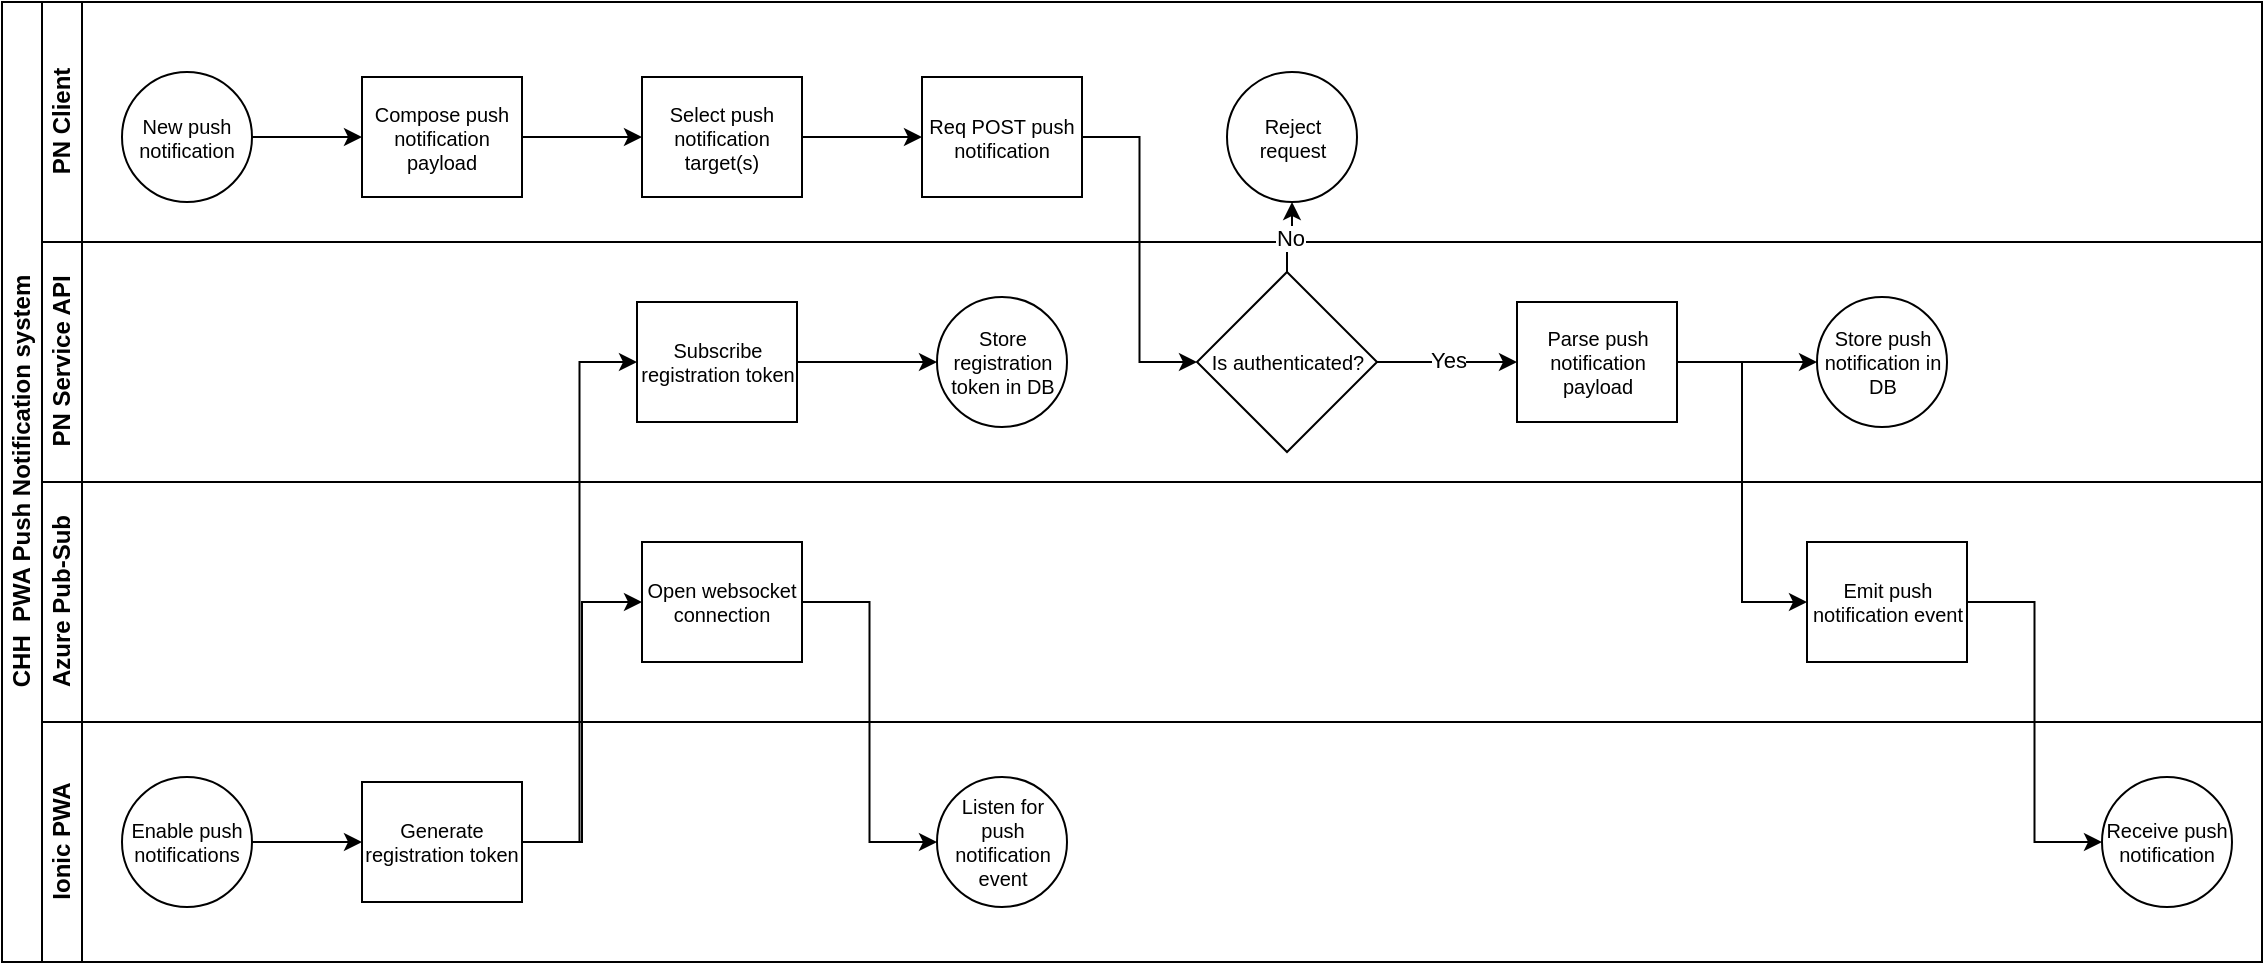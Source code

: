 <mxfile version="22.0.4" type="github">
  <diagram id="prtHgNgQTEPvFCAcTncT" name="Page-1">
    <mxGraphModel dx="2022" dy="645" grid="1" gridSize="10" guides="1" tooltips="1" connect="1" arrows="1" fold="1" page="1" pageScale="1" pageWidth="827" pageHeight="1169" math="0" shadow="0">
      <root>
        <mxCell id="0" />
        <mxCell id="1" parent="0" />
        <mxCell id="dNxyNK7c78bLwvsdeMH5-19" value="CHH&amp;nbsp; PWA Push Notification system" style="swimlane;html=1;childLayout=stackLayout;resizeParent=1;resizeParentMax=0;horizontal=0;startSize=20;horizontalStack=0;" parent="1" vertex="1">
          <mxGeometry x="-60" y="120" width="1130" height="480" as="geometry" />
        </mxCell>
        <mxCell id="dNxyNK7c78bLwvsdeMH5-20" value="&lt;div&gt;PN Client&lt;/div&gt;" style="swimlane;html=1;startSize=20;horizontal=0;" parent="dNxyNK7c78bLwvsdeMH5-19" vertex="1">
          <mxGeometry x="20" width="1110" height="120" as="geometry" />
        </mxCell>
        <mxCell id="dNxyNK7c78bLwvsdeMH5-25" value="" style="edgeStyle=orthogonalEdgeStyle;rounded=0;orthogonalLoop=1;jettySize=auto;html=1;" parent="dNxyNK7c78bLwvsdeMH5-20" source="dNxyNK7c78bLwvsdeMH5-23" target="dNxyNK7c78bLwvsdeMH5-24" edge="1">
          <mxGeometry relative="1" as="geometry" />
        </mxCell>
        <mxCell id="dNxyNK7c78bLwvsdeMH5-23" value="New push notification" style="ellipse;whiteSpace=wrap;html=1;fontSize=10;rotation=0;" parent="dNxyNK7c78bLwvsdeMH5-20" vertex="1">
          <mxGeometry x="40" y="35" width="65" height="65" as="geometry" />
        </mxCell>
        <mxCell id="ISdzLBdoQtE2fDENWkCR-4" style="edgeStyle=orthogonalEdgeStyle;rounded=0;orthogonalLoop=1;jettySize=auto;html=1;exitX=1;exitY=0.5;exitDx=0;exitDy=0;entryX=0;entryY=0.5;entryDx=0;entryDy=0;" parent="dNxyNK7c78bLwvsdeMH5-20" source="dNxyNK7c78bLwvsdeMH5-24" target="ISdzLBdoQtE2fDENWkCR-3" edge="1">
          <mxGeometry relative="1" as="geometry" />
        </mxCell>
        <mxCell id="dNxyNK7c78bLwvsdeMH5-24" value="Compose push notification payload" style="rounded=0;whiteSpace=wrap;html=1;fontFamily=Helvetica;fontSize=10;fontColor=#000000;align=center;" parent="dNxyNK7c78bLwvsdeMH5-20" vertex="1">
          <mxGeometry x="160" y="37.5" width="80" height="60" as="geometry" />
        </mxCell>
        <mxCell id="ISdzLBdoQtE2fDENWkCR-6" value="" style="edgeStyle=orthogonalEdgeStyle;rounded=0;orthogonalLoop=1;jettySize=auto;html=1;" parent="dNxyNK7c78bLwvsdeMH5-20" source="ISdzLBdoQtE2fDENWkCR-3" target="ISdzLBdoQtE2fDENWkCR-5" edge="1">
          <mxGeometry relative="1" as="geometry" />
        </mxCell>
        <mxCell id="ISdzLBdoQtE2fDENWkCR-3" value="Select push notification target(s)" style="rounded=0;whiteSpace=wrap;html=1;fontFamily=Helvetica;fontSize=10;fontColor=#000000;align=center;" parent="dNxyNK7c78bLwvsdeMH5-20" vertex="1">
          <mxGeometry x="300" y="37.5" width="80" height="60" as="geometry" />
        </mxCell>
        <mxCell id="ISdzLBdoQtE2fDENWkCR-5" value="Req POST push notification" style="rounded=0;whiteSpace=wrap;html=1;fontFamily=Helvetica;fontSize=10;fontColor=#000000;align=center;" parent="dNxyNK7c78bLwvsdeMH5-20" vertex="1">
          <mxGeometry x="440" y="37.5" width="80" height="60" as="geometry" />
        </mxCell>
        <mxCell id="ISdzLBdoQtE2fDENWkCR-12" value="Reject request" style="ellipse;whiteSpace=wrap;html=1;fontSize=10;rotation=0;" parent="dNxyNK7c78bLwvsdeMH5-20" vertex="1">
          <mxGeometry x="592.5" y="35" width="65" height="65" as="geometry" />
        </mxCell>
        <mxCell id="dNxyNK7c78bLwvsdeMH5-21" value="&lt;div&gt;PN Service API&lt;br&gt;&lt;/div&gt;" style="swimlane;html=1;startSize=20;horizontal=0;" parent="dNxyNK7c78bLwvsdeMH5-19" vertex="1">
          <mxGeometry x="20" y="120" width="1110" height="120" as="geometry" />
        </mxCell>
        <mxCell id="ISdzLBdoQtE2fDENWkCR-24" style="edgeStyle=orthogonalEdgeStyle;rounded=0;orthogonalLoop=1;jettySize=auto;html=1;exitX=1;exitY=0.5;exitDx=0;exitDy=0;fontSize=10;" parent="dNxyNK7c78bLwvsdeMH5-21" source="ISdzLBdoQtE2fDENWkCR-7" target="ISdzLBdoQtE2fDENWkCR-15" edge="1">
          <mxGeometry relative="1" as="geometry" />
        </mxCell>
        <mxCell id="ISdzLBdoQtE2fDENWkCR-25" value="Yes" style="edgeLabel;html=1;align=center;verticalAlign=middle;resizable=0;points=[];" parent="ISdzLBdoQtE2fDENWkCR-24" vertex="1" connectable="0">
          <mxGeometry y="1" relative="1" as="geometry">
            <mxPoint as="offset" />
          </mxGeometry>
        </mxCell>
        <mxCell id="ISdzLBdoQtE2fDENWkCR-7" value="Is authenticated?" style="rhombus;whiteSpace=wrap;html=1;fontSize=10;fontColor=#000000;rounded=0;rotation=0;" parent="dNxyNK7c78bLwvsdeMH5-21" vertex="1">
          <mxGeometry x="577.5" y="15" width="90" height="90" as="geometry" />
        </mxCell>
        <mxCell id="ISdzLBdoQtE2fDENWkCR-36" style="edgeStyle=orthogonalEdgeStyle;rounded=0;orthogonalLoop=1;jettySize=auto;html=1;exitX=1;exitY=0.5;exitDx=0;exitDy=0;entryX=0;entryY=0.5;entryDx=0;entryDy=0;" parent="dNxyNK7c78bLwvsdeMH5-21" source="ISdzLBdoQtE2fDENWkCR-15" target="ISdzLBdoQtE2fDENWkCR-35" edge="1">
          <mxGeometry relative="1" as="geometry" />
        </mxCell>
        <mxCell id="ISdzLBdoQtE2fDENWkCR-15" value="Parse push notification payload" style="rounded=0;whiteSpace=wrap;html=1;fontFamily=Helvetica;fontSize=10;fontColor=#000000;align=center;" parent="dNxyNK7c78bLwvsdeMH5-21" vertex="1">
          <mxGeometry x="737.5" y="30" width="80" height="60" as="geometry" />
        </mxCell>
        <mxCell id="ISdzLBdoQtE2fDENWkCR-28" style="edgeStyle=orthogonalEdgeStyle;rounded=0;orthogonalLoop=1;jettySize=auto;html=1;exitX=1;exitY=0.5;exitDx=0;exitDy=0;entryX=0;entryY=0.5;entryDx=0;entryDy=0;" parent="dNxyNK7c78bLwvsdeMH5-21" source="ISdzLBdoQtE2fDENWkCR-23" target="ISdzLBdoQtE2fDENWkCR-27" edge="1">
          <mxGeometry relative="1" as="geometry" />
        </mxCell>
        <mxCell id="ISdzLBdoQtE2fDENWkCR-23" value="Subscribe registration token" style="rounded=0;whiteSpace=wrap;html=1;fontFamily=Helvetica;fontSize=10;fontColor=#000000;align=center;" parent="dNxyNK7c78bLwvsdeMH5-21" vertex="1">
          <mxGeometry x="297.5" y="30" width="80" height="60" as="geometry" />
        </mxCell>
        <mxCell id="ISdzLBdoQtE2fDENWkCR-27" value="Store registration token in DB" style="ellipse;whiteSpace=wrap;html=1;fontSize=10;rotation=0;" parent="dNxyNK7c78bLwvsdeMH5-21" vertex="1">
          <mxGeometry x="447.5" y="27.5" width="65" height="65" as="geometry" />
        </mxCell>
        <mxCell id="ISdzLBdoQtE2fDENWkCR-35" value="Store push notification in DB" style="ellipse;whiteSpace=wrap;html=1;fontSize=10;rotation=0;" parent="dNxyNK7c78bLwvsdeMH5-21" vertex="1">
          <mxGeometry x="887.5" y="27.5" width="65" height="65" as="geometry" />
        </mxCell>
        <mxCell id="ISdzLBdoQtE2fDENWkCR-8" value="" style="edgeStyle=orthogonalEdgeStyle;rounded=0;orthogonalLoop=1;jettySize=auto;html=1;entryX=0;entryY=0.5;entryDx=0;entryDy=0;" parent="dNxyNK7c78bLwvsdeMH5-19" source="ISdzLBdoQtE2fDENWkCR-5" target="ISdzLBdoQtE2fDENWkCR-7" edge="1">
          <mxGeometry relative="1" as="geometry" />
        </mxCell>
        <mxCell id="dNxyNK7c78bLwvsdeMH5-22" value="&lt;div&gt;Azure Pub-Sub&lt;/div&gt;" style="swimlane;html=1;startSize=20;horizontal=0;" parent="dNxyNK7c78bLwvsdeMH5-19" vertex="1">
          <mxGeometry x="20" y="240" width="1110" height="120" as="geometry" />
        </mxCell>
        <mxCell id="ISdzLBdoQtE2fDENWkCR-29" value="Open websocket connection" style="rounded=0;whiteSpace=wrap;html=1;fontFamily=Helvetica;fontSize=10;fontColor=#000000;align=center;" parent="dNxyNK7c78bLwvsdeMH5-22" vertex="1">
          <mxGeometry x="300" y="30" width="80" height="60" as="geometry" />
        </mxCell>
        <mxCell id="ISdzLBdoQtE2fDENWkCR-37" value="Emit push notification event" style="rounded=0;whiteSpace=wrap;html=1;fontFamily=Helvetica;fontSize=10;fontColor=#000000;align=center;" parent="dNxyNK7c78bLwvsdeMH5-22" vertex="1">
          <mxGeometry x="882.5" y="30" width="80" height="60" as="geometry" />
        </mxCell>
        <mxCell id="ISdzLBdoQtE2fDENWkCR-19" value="&lt;div&gt;Ionic PWA&lt;/div&gt;" style="swimlane;html=1;startSize=20;horizontal=0;" parent="dNxyNK7c78bLwvsdeMH5-19" vertex="1">
          <mxGeometry x="20" y="360" width="1110" height="120" as="geometry" />
        </mxCell>
        <mxCell id="ISdzLBdoQtE2fDENWkCR-22" style="edgeStyle=orthogonalEdgeStyle;rounded=0;orthogonalLoop=1;jettySize=auto;html=1;exitX=1;exitY=0.5;exitDx=0;exitDy=0;" parent="ISdzLBdoQtE2fDENWkCR-19" source="ISdzLBdoQtE2fDENWkCR-20" target="ISdzLBdoQtE2fDENWkCR-21" edge="1">
          <mxGeometry relative="1" as="geometry" />
        </mxCell>
        <mxCell id="ISdzLBdoQtE2fDENWkCR-20" value="Enable push notifications" style="ellipse;whiteSpace=wrap;html=1;fontSize=10;rotation=0;" parent="ISdzLBdoQtE2fDENWkCR-19" vertex="1">
          <mxGeometry x="40" y="27.5" width="65" height="65" as="geometry" />
        </mxCell>
        <mxCell id="ISdzLBdoQtE2fDENWkCR-21" value="Generate registration token" style="rounded=0;whiteSpace=wrap;html=1;fontFamily=Helvetica;fontSize=10;fontColor=#000000;align=center;" parent="ISdzLBdoQtE2fDENWkCR-19" vertex="1">
          <mxGeometry x="160" y="30" width="80" height="60" as="geometry" />
        </mxCell>
        <mxCell id="ISdzLBdoQtE2fDENWkCR-39" value="Receive push notification" style="ellipse;whiteSpace=wrap;html=1;fontSize=10;rotation=0;" parent="ISdzLBdoQtE2fDENWkCR-19" vertex="1">
          <mxGeometry x="1030" y="27.5" width="65" height="65" as="geometry" />
        </mxCell>
        <mxCell id="ISdzLBdoQtE2fDENWkCR-33" value="Listen for push notification event" style="ellipse;whiteSpace=wrap;html=1;fontSize=10;rotation=0;" parent="ISdzLBdoQtE2fDENWkCR-19" vertex="1">
          <mxGeometry x="447.5" y="27.5" width="65" height="65" as="geometry" />
        </mxCell>
        <mxCell id="ISdzLBdoQtE2fDENWkCR-26" style="edgeStyle=orthogonalEdgeStyle;rounded=0;orthogonalLoop=1;jettySize=auto;html=1;entryX=0;entryY=0.5;entryDx=0;entryDy=0;" parent="dNxyNK7c78bLwvsdeMH5-19" source="ISdzLBdoQtE2fDENWkCR-21" target="ISdzLBdoQtE2fDENWkCR-23" edge="1">
          <mxGeometry relative="1" as="geometry" />
        </mxCell>
        <mxCell id="ISdzLBdoQtE2fDENWkCR-32" style="edgeStyle=orthogonalEdgeStyle;rounded=0;orthogonalLoop=1;jettySize=auto;html=1;exitX=1;exitY=0.5;exitDx=0;exitDy=0;entryX=0;entryY=0.5;entryDx=0;entryDy=0;" parent="dNxyNK7c78bLwvsdeMH5-19" source="ISdzLBdoQtE2fDENWkCR-21" target="ISdzLBdoQtE2fDENWkCR-29" edge="1">
          <mxGeometry relative="1" as="geometry">
            <Array as="points">
              <mxPoint x="290" y="420" />
              <mxPoint x="290" y="300" />
            </Array>
          </mxGeometry>
        </mxCell>
        <mxCell id="ISdzLBdoQtE2fDENWkCR-38" style="edgeStyle=orthogonalEdgeStyle;rounded=0;orthogonalLoop=1;jettySize=auto;html=1;exitX=1;exitY=0.5;exitDx=0;exitDy=0;entryX=0;entryY=0.5;entryDx=0;entryDy=0;" parent="dNxyNK7c78bLwvsdeMH5-19" source="ISdzLBdoQtE2fDENWkCR-15" target="ISdzLBdoQtE2fDENWkCR-37" edge="1">
          <mxGeometry relative="1" as="geometry" />
        </mxCell>
        <mxCell id="ISdzLBdoQtE2fDENWkCR-40" style="edgeStyle=orthogonalEdgeStyle;rounded=0;orthogonalLoop=1;jettySize=auto;html=1;exitX=1;exitY=0.5;exitDx=0;exitDy=0;entryX=0;entryY=0.5;entryDx=0;entryDy=0;" parent="dNxyNK7c78bLwvsdeMH5-19" source="ISdzLBdoQtE2fDENWkCR-37" target="ISdzLBdoQtE2fDENWkCR-39" edge="1">
          <mxGeometry relative="1" as="geometry" />
        </mxCell>
        <mxCell id="ISdzLBdoQtE2fDENWkCR-13" value="" style="edgeStyle=orthogonalEdgeStyle;rounded=0;orthogonalLoop=1;jettySize=auto;html=1;exitX=0.5;exitY=0;exitDx=0;exitDy=0;fontSize=10;" parent="dNxyNK7c78bLwvsdeMH5-19" source="ISdzLBdoQtE2fDENWkCR-7" target="ISdzLBdoQtE2fDENWkCR-12" edge="1">
          <mxGeometry relative="1" as="geometry" />
        </mxCell>
        <mxCell id="ISdzLBdoQtE2fDENWkCR-14" value="No" style="edgeLabel;html=1;align=center;verticalAlign=middle;resizable=0;points=[];" parent="ISdzLBdoQtE2fDENWkCR-13" vertex="1" connectable="0">
          <mxGeometry x="-0.093" y="-1" relative="1" as="geometry">
            <mxPoint as="offset" />
          </mxGeometry>
        </mxCell>
        <mxCell id="ISdzLBdoQtE2fDENWkCR-34" style="edgeStyle=orthogonalEdgeStyle;rounded=0;orthogonalLoop=1;jettySize=auto;html=1;exitX=1;exitY=0.5;exitDx=0;exitDy=0;entryX=0;entryY=0.5;entryDx=0;entryDy=0;" parent="dNxyNK7c78bLwvsdeMH5-19" source="ISdzLBdoQtE2fDENWkCR-29" target="ISdzLBdoQtE2fDENWkCR-33" edge="1">
          <mxGeometry relative="1" as="geometry" />
        </mxCell>
      </root>
    </mxGraphModel>
  </diagram>
</mxfile>
